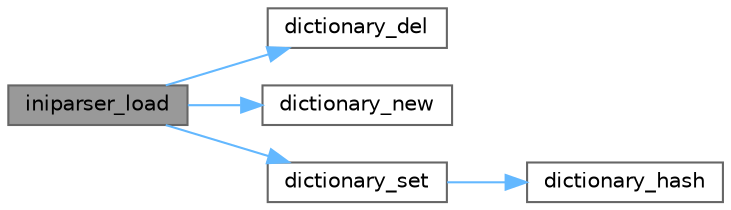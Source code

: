 digraph "iniparser_load"
{
 // LATEX_PDF_SIZE
  bgcolor="transparent";
  edge [fontname=Helvetica,fontsize=10,labelfontname=Helvetica,labelfontsize=10];
  node [fontname=Helvetica,fontsize=10,shape=box,height=0.2,width=0.4];
  rankdir="LR";
  Node1 [label="iniparser_load",height=0.2,width=0.4,color="gray40", fillcolor="grey60", style="filled", fontcolor="black",tooltip="Parse an ini file and return an allocated dictionary object"];
  Node1 -> Node2 [color="steelblue1",style="solid"];
  Node2 [label="dictionary_del",height=0.2,width=0.4,color="grey40", fillcolor="white", style="filled",URL="$dictionary_8c.html#a11b19a39bef9cf05b19adb01ced4fae5",tooltip="Delete a dictionary object"];
  Node1 -> Node3 [color="steelblue1",style="solid"];
  Node3 [label="dictionary_new",height=0.2,width=0.4,color="grey40", fillcolor="white", style="filled",URL="$dictionary_8c.html#a7366a74e2eb8b8528cbec47307cbb2ce",tooltip="Create a new dictionary object."];
  Node1 -> Node4 [color="steelblue1",style="solid"];
  Node4 [label="dictionary_set",height=0.2,width=0.4,color="grey40", fillcolor="white", style="filled",URL="$dictionary_8c.html#aca582586180a1cd058017e337250848d",tooltip="Set a value in a dictionary."];
  Node4 -> Node5 [color="steelblue1",style="solid"];
  Node5 [label="dictionary_hash",height=0.2,width=0.4,color="grey40", fillcolor="white", style="filled",URL="$dictionary_8c.html#a7c1ef0a729e668d1e8d6a7e774feaf2e",tooltip="Compute the hash key for a string."];
}
